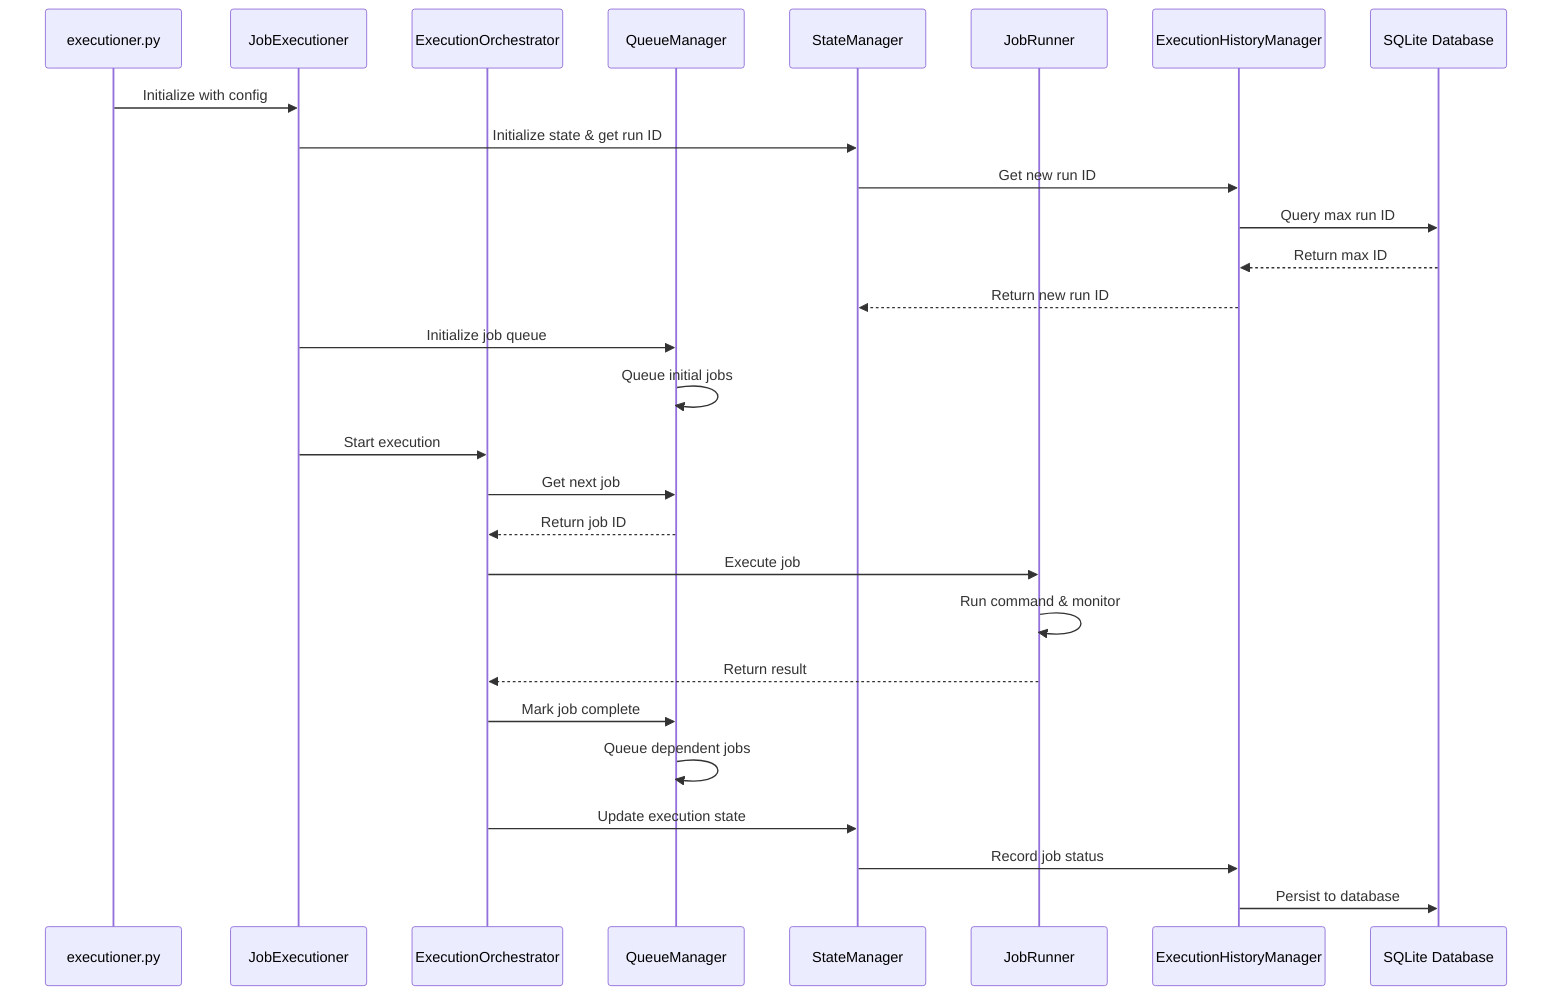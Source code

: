 sequenceDiagram
    participant CLI as executioner.py
    participant JE as JobExecutioner
    participant EO as ExecutionOrchestrator
    participant QM as QueueManager
    participant SM as StateManager
    participant JR as JobRunner
    participant EHM as ExecutionHistoryManager
    participant DB as SQLite Database
    
    CLI->>JE: Initialize with config
    JE->>SM: Initialize state & get run ID
    SM->>EHM: Get new run ID
    EHM->>DB: Query max run ID
    DB-->>EHM: Return max ID
    EHM-->>SM: Return new run ID
    
    JE->>QM: Initialize job queue
    QM->>QM: Queue initial jobs
    
    JE->>EO: Start execution
    EO->>QM: Get next job
    QM-->>EO: Return job ID
    
    EO->>JR: Execute job
    JR->>JR: Run command & monitor
    JR-->>EO: Return result
    
    EO->>QM: Mark job complete
    QM->>QM: Queue dependent jobs
    
    EO->>SM: Update execution state
    SM->>EHM: Record job status
    EHM->>DB: Persist to database
